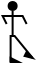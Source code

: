 <?xml version="1.0" encoding="UTF-8"?>
<dia:diagram xmlns:dia="http://www.lysator.liu.se/~alla/dia/">
  <dia:layer name="Segundo Plano" visible="true" active="true">
    <dia:object type="Standard - PolyLine" version="0" id="O0">
      <dia:attribute name="obj_pos">
        <dia:point val="-0.1,0"/>
      </dia:attribute>
      <dia:attribute name="obj_bb">
        <dia:rectangle val="-0.15,-1.35;1.07,0.05"/>
      </dia:attribute>
      <dia:attribute name="poly_points">
        <dia:point val="-0.1,0"/>
        <dia:point val="-0.1,-1.3"/>
        <dia:point val="0.1,-1.3"/>
        <dia:point val="1,-0.2"/>
      </dia:attribute>
      <dia:connections>
        <dia:connection handle="0" to="O1" connection="0"/>
        <dia:connection handle="3" to="O2" connection="2"/>
      </dia:connections>
    </dia:object>
    <dia:object type="Standard - Polygon" version="0" id="O1">
      <dia:attribute name="obj_pos">
        <dia:point val="-0.1,0"/>
      </dia:attribute>
      <dia:attribute name="obj_bb">
        <dia:rectangle val="-0.15,-0.281;0.512,0.05"/>
      </dia:attribute>
      <dia:attribute name="poly_points">
        <dia:point val="-0.1,0"/>
        <dia:point val="0.3,0"/>
        <dia:point val="-0.1,-0.2"/>
      </dia:attribute>
      <dia:attribute name="line_width">
        <dia:real val="0.1"/>
      </dia:attribute>
      <dia:attribute name="inner_color">
        <dia:color val="#000000"/>
      </dia:attribute>
      <dia:attribute name="show_background">
        <dia:boolean val="true"/>
      </dia:attribute>
    </dia:object>
    <dia:object type="Standard - Polygon" version="0" id="O2">
      <dia:attribute name="obj_pos">
        <dia:point val="0.6,-0.3"/>
      </dia:attribute>
      <dia:attribute name="obj_bb">
        <dia:rectangle val="0.527,-0.584;1.163,-0.108"/>
      </dia:attribute>
      <dia:attribute name="poly_points">
        <dia:point val="0.6,-0.3"/>
        <dia:point val="1,-0.2"/>
        <dia:point val="0.7,-0.5"/>
      </dia:attribute>
      <dia:attribute name="line_width">
        <dia:real val="0.1"/>
      </dia:attribute>
      <dia:attribute name="inner_color">
        <dia:color val="#000000"/>
      </dia:attribute>
      <dia:attribute name="show_background">
        <dia:boolean val="true"/>
      </dia:attribute>
    </dia:object>
    <dia:object type="Standard - Line" version="0" id="O3">
      <dia:attribute name="obj_pos">
        <dia:point val="-9.936e-09,-2.55"/>
      </dia:attribute>
      <dia:attribute name="obj_bb">
        <dia:rectangle val="-0.05,-2.6;0.05,-1.25"/>
      </dia:attribute>
      <dia:attribute name="conn_endpoints">
        <dia:point val="-9.936e-09,-2.55"/>
        <dia:point val="0,-1.3"/>
      </dia:attribute>
      <dia:attribute name="numcp">
        <dia:int val="1"/>
      </dia:attribute>
      <dia:connections>
        <dia:connection handle="0" to="O4" connection="8"/>
      </dia:connections>
    </dia:object>
    <dia:object type="Standard - Ellipse" version="0" id="O4">
      <dia:attribute name="obj_pos">
        <dia:point val="-0.2,-3"/>
      </dia:attribute>
      <dia:attribute name="obj_bb">
        <dia:rectangle val="-0.25,-3.05;0.25,-2.55"/>
      </dia:attribute>
      <dia:attribute name="elem_corner">
        <dia:point val="-0.2,-3"/>
      </dia:attribute>
      <dia:attribute name="elem_width">
        <dia:real val="0.4"/>
      </dia:attribute>
      <dia:attribute name="elem_height">
        <dia:real val="0.4"/>
      </dia:attribute>
      <dia:attribute name="border_width">
        <dia:real val="0.1"/>
      </dia:attribute>
      <dia:attribute name="inner_color">
        <dia:color val="#000000"/>
      </dia:attribute>
      <dia:attribute name="aspect">
        <dia:enum val="2"/>
      </dia:attribute>
    </dia:object>
    <dia:object type="Standard - PolyLine" version="0" id="O5">
      <dia:attribute name="obj_pos">
        <dia:point val="-0.3,-1.9"/>
      </dia:attribute>
      <dia:attribute name="obj_bb">
        <dia:rectangle val="-0.581,-2.35;0.767,-1.833"/>
      </dia:attribute>
      <dia:attribute name="poly_points">
        <dia:point val="-0.3,-1.9"/>
        <dia:point val="-0.5,-2.3"/>
        <dia:point val="0.5,-2.3"/>
        <dia:point val="0.7,-1.9"/>
      </dia:attribute>
    </dia:object>
  </dia:layer>
</dia:diagram>
